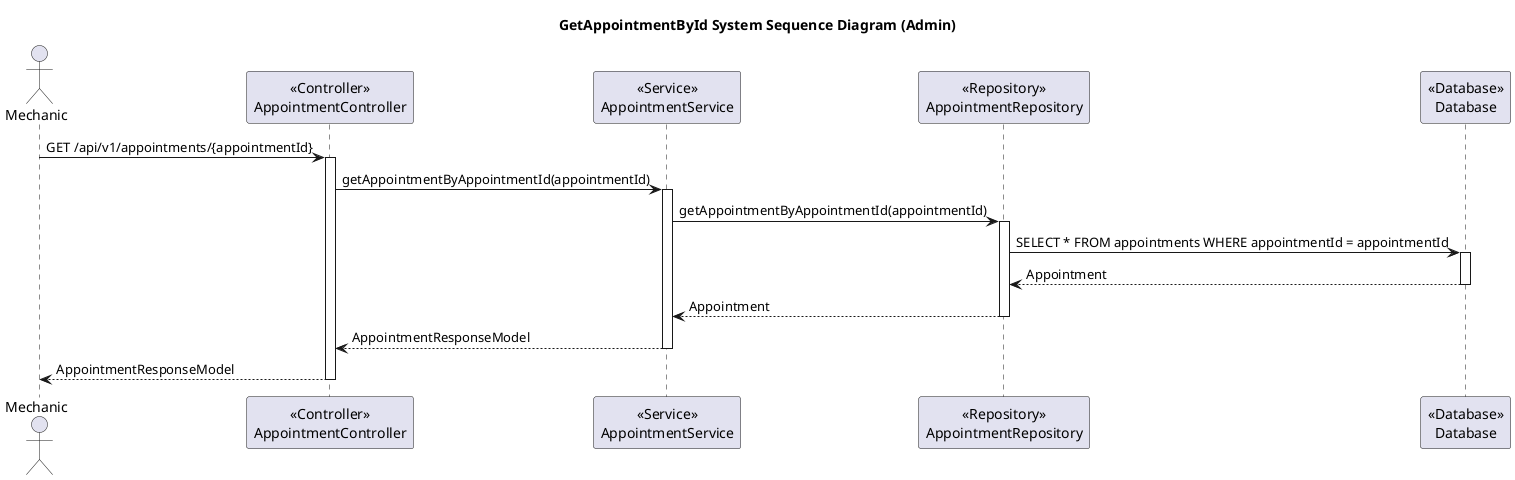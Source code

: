 @startuml
title GetAppointmentById System Sequence Diagram (Admin)

actor Mechanic

participant AppointmentController as "<<Controller>>\nAppointmentController"
participant AppointmentService as "<<Service>>\nAppointmentService"
participant AppointmentRepository as "<<Repository>>\nAppointmentRepository"
participant Database as "<<Database>>\nDatabase"

Mechanic -> AppointmentController: GET /api/v1/appointments/{appointmentId}
activate AppointmentController

AppointmentController -> AppointmentService: getAppointmentByAppointmentId(appointmentId)
activate AppointmentService

AppointmentService -> AppointmentRepository: getAppointmentByAppointmentId(appointmentId)
activate AppointmentRepository

AppointmentRepository -> Database: SELECT * FROM appointments WHERE appointmentId = appointmentId
activate Database

Database --> AppointmentRepository: Appointment
deactivate Database

AppointmentRepository --> AppointmentService: Appointment
deactivate AppointmentRepository

AppointmentService --> AppointmentController: AppointmentResponseModel
deactivate AppointmentService

AppointmentController --> Mechanic: AppointmentResponseModel
deactivate AppointmentController
@enduml
